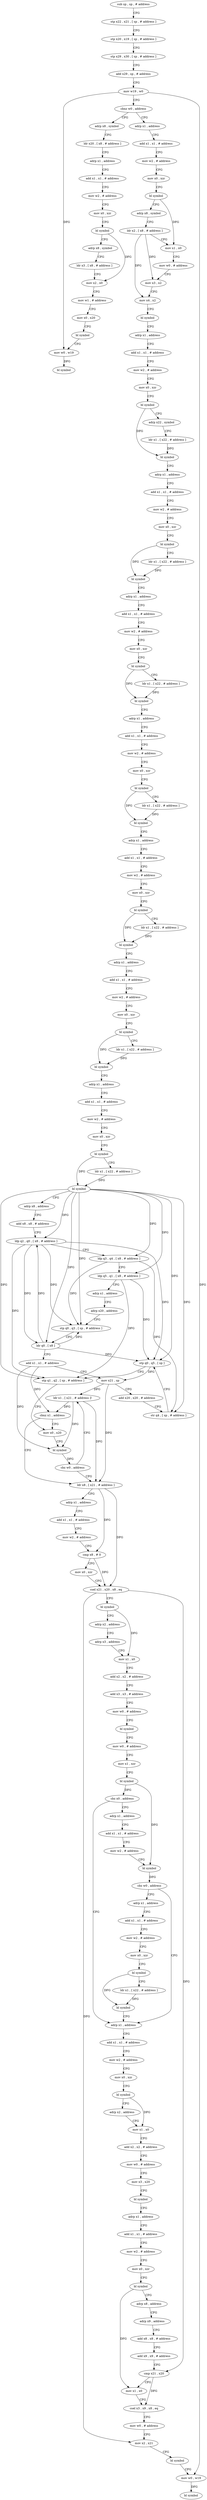 digraph "func" {
"4200364" [label = "sub sp , sp , # address" ]
"4200368" [label = "stp x22 , x21 , [ sp , # address ]" ]
"4200372" [label = "stp x20 , x19 , [ sp , # address ]" ]
"4200376" [label = "stp x29 , x30 , [ sp , # address ]" ]
"4200380" [label = "add x29 , sp , # address" ]
"4200384" [label = "mov w19 , w0" ]
"4200388" [label = "cbnz w0 , address" ]
"4200956" [label = "adrp x8 , symbol" ]
"4200392" [label = "adrp x1 , address" ]
"4200960" [label = "ldr x20 , [ x8 , # address ]" ]
"4200964" [label = "adrp x1 , address" ]
"4200968" [label = "add x1 , x1 , # address" ]
"4200972" [label = "mov w2 , # address" ]
"4200976" [label = "mov x0 , xzr" ]
"4200980" [label = "bl symbol" ]
"4200984" [label = "adrp x8 , symbol" ]
"4200988" [label = "ldr x3 , [ x8 , # address ]" ]
"4200992" [label = "mov x2 , x0" ]
"4200996" [label = "mov w1 , # address" ]
"4201000" [label = "mov x0 , x20" ]
"4201004" [label = "bl symbol" ]
"4201008" [label = "mov w0 , w19" ]
"4201012" [label = "bl symbol" ]
"4200396" [label = "add x1 , x1 , # address" ]
"4200400" [label = "mov w2 , # address" ]
"4200404" [label = "mov x0 , xzr" ]
"4200408" [label = "bl symbol" ]
"4200412" [label = "adrp x8 , symbol" ]
"4200416" [label = "ldr x2 , [ x8 , # address ]" ]
"4200420" [label = "mov x1 , x0" ]
"4200424" [label = "mov w0 , # address" ]
"4200428" [label = "mov x3 , x2" ]
"4200432" [label = "mov x4 , x2" ]
"4200436" [label = "bl symbol" ]
"4200440" [label = "adrp x1 , address" ]
"4200444" [label = "add x1 , x1 , # address" ]
"4200448" [label = "mov w2 , # address" ]
"4200452" [label = "mov x0 , xzr" ]
"4200456" [label = "bl symbol" ]
"4200460" [label = "adrp x22 , symbol" ]
"4200464" [label = "ldr x1 , [ x22 , # address ]" ]
"4200468" [label = "bl symbol" ]
"4200472" [label = "adrp x1 , address" ]
"4200476" [label = "add x1 , x1 , # address" ]
"4200480" [label = "mov w2 , # address" ]
"4200484" [label = "mov x0 , xzr" ]
"4200488" [label = "bl symbol" ]
"4200492" [label = "ldr x1 , [ x22 , # address ]" ]
"4200496" [label = "bl symbol" ]
"4200500" [label = "adrp x1 , address" ]
"4200504" [label = "add x1 , x1 , # address" ]
"4200508" [label = "mov w2 , # address" ]
"4200512" [label = "mov x0 , xzr" ]
"4200516" [label = "bl symbol" ]
"4200520" [label = "ldr x1 , [ x22 , # address ]" ]
"4200524" [label = "bl symbol" ]
"4200528" [label = "adrp x1 , address" ]
"4200532" [label = "add x1 , x1 , # address" ]
"4200536" [label = "mov w2 , # address" ]
"4200540" [label = "mov x0 , xzr" ]
"4200544" [label = "bl symbol" ]
"4200548" [label = "ldr x1 , [ x22 , # address ]" ]
"4200552" [label = "bl symbol" ]
"4200556" [label = "adrp x1 , address" ]
"4200560" [label = "add x1 , x1 , # address" ]
"4200564" [label = "mov w2 , # address" ]
"4200568" [label = "mov x0 , xzr" ]
"4200572" [label = "bl symbol" ]
"4200576" [label = "ldr x1 , [ x22 , # address ]" ]
"4200580" [label = "bl symbol" ]
"4200584" [label = "adrp x1 , address" ]
"4200588" [label = "add x1 , x1 , # address" ]
"4200592" [label = "mov w2 , # address" ]
"4200596" [label = "mov x0 , xzr" ]
"4200600" [label = "bl symbol" ]
"4200604" [label = "ldr x1 , [ x22 , # address ]" ]
"4200608" [label = "bl symbol" ]
"4200612" [label = "adrp x1 , address" ]
"4200616" [label = "add x1 , x1 , # address" ]
"4200620" [label = "mov w2 , # address" ]
"4200624" [label = "mov x0 , xzr" ]
"4200628" [label = "bl symbol" ]
"4200632" [label = "ldr x1 , [ x22 , # address ]" ]
"4200636" [label = "bl symbol" ]
"4200640" [label = "adrp x8 , address" ]
"4200644" [label = "add x8 , x8 , # address" ]
"4200648" [label = "ldp q2 , q0 , [ x8 , # address ]" ]
"4200652" [label = "ldp q3 , q4 , [ x8 , # address ]" ]
"4200656" [label = "ldp q5 , q1 , [ x8 , # address ]" ]
"4200660" [label = "adrp x1 , address" ]
"4200664" [label = "adrp x20 , address" ]
"4200668" [label = "stp q0 , q3 , [ sp , # address ]" ]
"4200672" [label = "ldr q0 , [ x8 ]" ]
"4200676" [label = "add x1 , x1 , # address" ]
"4200680" [label = "mov x21 , sp" ]
"4200684" [label = "add x20 , x20 , # address" ]
"4200688" [label = "str q4 , [ sp , # address ]" ]
"4200692" [label = "stp q0 , q5 , [ sp ]" ]
"4200696" [label = "stp q1 , q2 , [ sp , # address ]" ]
"4200700" [label = "mov x0 , x20" ]
"4200720" [label = "ldr x8 , [ x21 , # address ]" ]
"4200724" [label = "adrp x1 , address" ]
"4200728" [label = "add x1 , x1 , # address" ]
"4200732" [label = "mov w2 , # address" ]
"4200736" [label = "cmp x8 , # 0" ]
"4200740" [label = "mov x0 , xzr" ]
"4200744" [label = "csel x21 , x20 , x8 , eq" ]
"4200748" [label = "bl symbol" ]
"4200752" [label = "adrp x2 , address" ]
"4200756" [label = "adrp x3 , address" ]
"4200760" [label = "mov x1 , x0" ]
"4200764" [label = "add x2 , x2 , # address" ]
"4200768" [label = "add x3 , x3 , # address" ]
"4200772" [label = "mov w0 , # address" ]
"4200776" [label = "bl symbol" ]
"4200780" [label = "mov w0 , # address" ]
"4200784" [label = "mov x1 , xzr" ]
"4200788" [label = "bl symbol" ]
"4200792" [label = "cbz x0 , address" ]
"4200844" [label = "adrp x1 , address" ]
"4200796" [label = "adrp x1 , address" ]
"4200712" [label = "ldr x1 , [ x21 , # address ]!" ]
"4200716" [label = "cbnz x1 , address" ]
"4200848" [label = "add x1 , x1 , # address" ]
"4200852" [label = "mov w2 , # address" ]
"4200856" [label = "mov x0 , xzr" ]
"4200860" [label = "bl symbol" ]
"4200864" [label = "adrp x2 , address" ]
"4200868" [label = "mov x1 , x0" ]
"4200872" [label = "add x2 , x2 , # address" ]
"4200876" [label = "mov w0 , # address" ]
"4200880" [label = "mov x3 , x20" ]
"4200884" [label = "bl symbol" ]
"4200888" [label = "adrp x1 , address" ]
"4200892" [label = "add x1 , x1 , # address" ]
"4200896" [label = "mov w2 , # address" ]
"4200900" [label = "mov x0 , xzr" ]
"4200904" [label = "bl symbol" ]
"4200908" [label = "adrp x8 , address" ]
"4200912" [label = "adrp x9 , address" ]
"4200916" [label = "add x8 , x8 , # address" ]
"4200920" [label = "add x9 , x9 , # address" ]
"4200924" [label = "cmp x21 , x20" ]
"4200928" [label = "mov x1 , x0" ]
"4200932" [label = "csel x3 , x9 , x8 , eq" ]
"4200936" [label = "mov w0 , # address" ]
"4200940" [label = "mov x2 , x21" ]
"4200944" [label = "bl symbol" ]
"4200948" [label = "mov w0 , w19" ]
"4200952" [label = "bl symbol" ]
"4200800" [label = "add x1 , x1 , # address" ]
"4200804" [label = "mov w2 , # address" ]
"4200808" [label = "bl symbol" ]
"4200812" [label = "cbz w0 , address" ]
"4200816" [label = "adrp x1 , address" ]
"4200704" [label = "bl symbol" ]
"4200708" [label = "cbz w0 , address" ]
"4200820" [label = "add x1 , x1 , # address" ]
"4200824" [label = "mov w2 , # address" ]
"4200828" [label = "mov x0 , xzr" ]
"4200832" [label = "bl symbol" ]
"4200836" [label = "ldr x1 , [ x22 , # address ]" ]
"4200840" [label = "bl symbol" ]
"4200364" -> "4200368" [ label = "CFG" ]
"4200368" -> "4200372" [ label = "CFG" ]
"4200372" -> "4200376" [ label = "CFG" ]
"4200376" -> "4200380" [ label = "CFG" ]
"4200380" -> "4200384" [ label = "CFG" ]
"4200384" -> "4200388" [ label = "CFG" ]
"4200384" -> "4201008" [ label = "DFG" ]
"4200384" -> "4200948" [ label = "DFG" ]
"4200388" -> "4200956" [ label = "CFG" ]
"4200388" -> "4200392" [ label = "CFG" ]
"4200956" -> "4200960" [ label = "CFG" ]
"4200392" -> "4200396" [ label = "CFG" ]
"4200960" -> "4200964" [ label = "CFG" ]
"4200964" -> "4200968" [ label = "CFG" ]
"4200968" -> "4200972" [ label = "CFG" ]
"4200972" -> "4200976" [ label = "CFG" ]
"4200976" -> "4200980" [ label = "CFG" ]
"4200980" -> "4200984" [ label = "CFG" ]
"4200980" -> "4200992" [ label = "DFG" ]
"4200984" -> "4200988" [ label = "CFG" ]
"4200988" -> "4200992" [ label = "CFG" ]
"4200992" -> "4200996" [ label = "CFG" ]
"4200996" -> "4201000" [ label = "CFG" ]
"4201000" -> "4201004" [ label = "CFG" ]
"4201004" -> "4201008" [ label = "CFG" ]
"4201008" -> "4201012" [ label = "DFG" ]
"4200396" -> "4200400" [ label = "CFG" ]
"4200400" -> "4200404" [ label = "CFG" ]
"4200404" -> "4200408" [ label = "CFG" ]
"4200408" -> "4200412" [ label = "CFG" ]
"4200408" -> "4200420" [ label = "DFG" ]
"4200412" -> "4200416" [ label = "CFG" ]
"4200416" -> "4200420" [ label = "CFG" ]
"4200416" -> "4200428" [ label = "DFG" ]
"4200416" -> "4200432" [ label = "DFG" ]
"4200420" -> "4200424" [ label = "CFG" ]
"4200424" -> "4200428" [ label = "CFG" ]
"4200428" -> "4200432" [ label = "CFG" ]
"4200432" -> "4200436" [ label = "CFG" ]
"4200436" -> "4200440" [ label = "CFG" ]
"4200440" -> "4200444" [ label = "CFG" ]
"4200444" -> "4200448" [ label = "CFG" ]
"4200448" -> "4200452" [ label = "CFG" ]
"4200452" -> "4200456" [ label = "CFG" ]
"4200456" -> "4200460" [ label = "CFG" ]
"4200456" -> "4200468" [ label = "DFG" ]
"4200460" -> "4200464" [ label = "CFG" ]
"4200464" -> "4200468" [ label = "DFG" ]
"4200468" -> "4200472" [ label = "CFG" ]
"4200472" -> "4200476" [ label = "CFG" ]
"4200476" -> "4200480" [ label = "CFG" ]
"4200480" -> "4200484" [ label = "CFG" ]
"4200484" -> "4200488" [ label = "CFG" ]
"4200488" -> "4200492" [ label = "CFG" ]
"4200488" -> "4200496" [ label = "DFG" ]
"4200492" -> "4200496" [ label = "DFG" ]
"4200496" -> "4200500" [ label = "CFG" ]
"4200500" -> "4200504" [ label = "CFG" ]
"4200504" -> "4200508" [ label = "CFG" ]
"4200508" -> "4200512" [ label = "CFG" ]
"4200512" -> "4200516" [ label = "CFG" ]
"4200516" -> "4200520" [ label = "CFG" ]
"4200516" -> "4200524" [ label = "DFG" ]
"4200520" -> "4200524" [ label = "DFG" ]
"4200524" -> "4200528" [ label = "CFG" ]
"4200528" -> "4200532" [ label = "CFG" ]
"4200532" -> "4200536" [ label = "CFG" ]
"4200536" -> "4200540" [ label = "CFG" ]
"4200540" -> "4200544" [ label = "CFG" ]
"4200544" -> "4200548" [ label = "CFG" ]
"4200544" -> "4200552" [ label = "DFG" ]
"4200548" -> "4200552" [ label = "DFG" ]
"4200552" -> "4200556" [ label = "CFG" ]
"4200556" -> "4200560" [ label = "CFG" ]
"4200560" -> "4200564" [ label = "CFG" ]
"4200564" -> "4200568" [ label = "CFG" ]
"4200568" -> "4200572" [ label = "CFG" ]
"4200572" -> "4200576" [ label = "CFG" ]
"4200572" -> "4200580" [ label = "DFG" ]
"4200576" -> "4200580" [ label = "DFG" ]
"4200580" -> "4200584" [ label = "CFG" ]
"4200584" -> "4200588" [ label = "CFG" ]
"4200588" -> "4200592" [ label = "CFG" ]
"4200592" -> "4200596" [ label = "CFG" ]
"4200596" -> "4200600" [ label = "CFG" ]
"4200600" -> "4200604" [ label = "CFG" ]
"4200600" -> "4200608" [ label = "DFG" ]
"4200604" -> "4200608" [ label = "DFG" ]
"4200608" -> "4200612" [ label = "CFG" ]
"4200612" -> "4200616" [ label = "CFG" ]
"4200616" -> "4200620" [ label = "CFG" ]
"4200620" -> "4200624" [ label = "CFG" ]
"4200624" -> "4200628" [ label = "CFG" ]
"4200628" -> "4200632" [ label = "CFG" ]
"4200628" -> "4200636" [ label = "DFG" ]
"4200632" -> "4200636" [ label = "DFG" ]
"4200636" -> "4200640" [ label = "CFG" ]
"4200636" -> "4200648" [ label = "DFG" ]
"4200636" -> "4200668" [ label = "DFG" ]
"4200636" -> "4200672" [ label = "DFG" ]
"4200636" -> "4200692" [ label = "DFG" ]
"4200636" -> "4200656" [ label = "DFG" ]
"4200636" -> "4200696" [ label = "DFG" ]
"4200636" -> "4200652" [ label = "DFG" ]
"4200636" -> "4200688" [ label = "DFG" ]
"4200640" -> "4200644" [ label = "CFG" ]
"4200644" -> "4200648" [ label = "CFG" ]
"4200648" -> "4200652" [ label = "CFG" ]
"4200648" -> "4200668" [ label = "DFG" ]
"4200648" -> "4200672" [ label = "DFG" ]
"4200648" -> "4200692" [ label = "DFG" ]
"4200648" -> "4200696" [ label = "DFG" ]
"4200652" -> "4200656" [ label = "CFG" ]
"4200652" -> "4200668" [ label = "DFG" ]
"4200652" -> "4200688" [ label = "DFG" ]
"4200656" -> "4200660" [ label = "CFG" ]
"4200656" -> "4200692" [ label = "DFG" ]
"4200656" -> "4200696" [ label = "DFG" ]
"4200660" -> "4200664" [ label = "CFG" ]
"4200664" -> "4200668" [ label = "CFG" ]
"4200668" -> "4200672" [ label = "CFG" ]
"4200672" -> "4200676" [ label = "CFG" ]
"4200672" -> "4200648" [ label = "DFG" ]
"4200672" -> "4200668" [ label = "DFG" ]
"4200672" -> "4200692" [ label = "DFG" ]
"4200676" -> "4200680" [ label = "CFG" ]
"4200676" -> "4200704" [ label = "DFG" ]
"4200676" -> "4200716" [ label = "DFG" ]
"4200680" -> "4200684" [ label = "CFG" ]
"4200680" -> "4200720" [ label = "DFG" ]
"4200680" -> "4200712" [ label = "DFG" ]
"4200684" -> "4200688" [ label = "CFG" ]
"4200688" -> "4200692" [ label = "CFG" ]
"4200692" -> "4200696" [ label = "CFG" ]
"4200692" -> "4200680" [ label = "DFG" ]
"4200696" -> "4200700" [ label = "CFG" ]
"4200700" -> "4200704" [ label = "CFG" ]
"4200720" -> "4200724" [ label = "CFG" ]
"4200720" -> "4200736" [ label = "DFG" ]
"4200720" -> "4200744" [ label = "DFG" ]
"4200724" -> "4200728" [ label = "CFG" ]
"4200728" -> "4200732" [ label = "CFG" ]
"4200732" -> "4200736" [ label = "CFG" ]
"4200736" -> "4200740" [ label = "CFG" ]
"4200736" -> "4200744" [ label = "DFG" ]
"4200740" -> "4200744" [ label = "CFG" ]
"4200744" -> "4200748" [ label = "CFG" ]
"4200744" -> "4200924" [ label = "DFG" ]
"4200744" -> "4200940" [ label = "DFG" ]
"4200748" -> "4200752" [ label = "CFG" ]
"4200748" -> "4200760" [ label = "DFG" ]
"4200752" -> "4200756" [ label = "CFG" ]
"4200756" -> "4200760" [ label = "CFG" ]
"4200760" -> "4200764" [ label = "CFG" ]
"4200764" -> "4200768" [ label = "CFG" ]
"4200768" -> "4200772" [ label = "CFG" ]
"4200772" -> "4200776" [ label = "CFG" ]
"4200776" -> "4200780" [ label = "CFG" ]
"4200780" -> "4200784" [ label = "CFG" ]
"4200784" -> "4200788" [ label = "CFG" ]
"4200788" -> "4200792" [ label = "DFG" ]
"4200788" -> "4200808" [ label = "DFG" ]
"4200792" -> "4200844" [ label = "CFG" ]
"4200792" -> "4200796" [ label = "CFG" ]
"4200844" -> "4200848" [ label = "CFG" ]
"4200796" -> "4200800" [ label = "CFG" ]
"4200712" -> "4200716" [ label = "DFG" ]
"4200712" -> "4200704" [ label = "DFG" ]
"4200712" -> "4200720" [ label = "DFG" ]
"4200716" -> "4200700" [ label = "CFG" ]
"4200716" -> "4200720" [ label = "CFG" ]
"4200848" -> "4200852" [ label = "CFG" ]
"4200852" -> "4200856" [ label = "CFG" ]
"4200856" -> "4200860" [ label = "CFG" ]
"4200860" -> "4200864" [ label = "CFG" ]
"4200860" -> "4200868" [ label = "DFG" ]
"4200864" -> "4200868" [ label = "CFG" ]
"4200868" -> "4200872" [ label = "CFG" ]
"4200872" -> "4200876" [ label = "CFG" ]
"4200876" -> "4200880" [ label = "CFG" ]
"4200880" -> "4200884" [ label = "CFG" ]
"4200884" -> "4200888" [ label = "CFG" ]
"4200888" -> "4200892" [ label = "CFG" ]
"4200892" -> "4200896" [ label = "CFG" ]
"4200896" -> "4200900" [ label = "CFG" ]
"4200900" -> "4200904" [ label = "CFG" ]
"4200904" -> "4200908" [ label = "CFG" ]
"4200904" -> "4200928" [ label = "DFG" ]
"4200908" -> "4200912" [ label = "CFG" ]
"4200912" -> "4200916" [ label = "CFG" ]
"4200916" -> "4200920" [ label = "CFG" ]
"4200920" -> "4200924" [ label = "CFG" ]
"4200924" -> "4200928" [ label = "CFG" ]
"4200924" -> "4200932" [ label = "DFG" ]
"4200928" -> "4200932" [ label = "CFG" ]
"4200932" -> "4200936" [ label = "CFG" ]
"4200936" -> "4200940" [ label = "CFG" ]
"4200940" -> "4200944" [ label = "CFG" ]
"4200944" -> "4200948" [ label = "CFG" ]
"4200948" -> "4200952" [ label = "DFG" ]
"4200800" -> "4200804" [ label = "CFG" ]
"4200804" -> "4200808" [ label = "CFG" ]
"4200808" -> "4200812" [ label = "DFG" ]
"4200812" -> "4200844" [ label = "CFG" ]
"4200812" -> "4200816" [ label = "CFG" ]
"4200816" -> "4200820" [ label = "CFG" ]
"4200704" -> "4200708" [ label = "DFG" ]
"4200708" -> "4200720" [ label = "CFG" ]
"4200708" -> "4200712" [ label = "CFG" ]
"4200820" -> "4200824" [ label = "CFG" ]
"4200824" -> "4200828" [ label = "CFG" ]
"4200828" -> "4200832" [ label = "CFG" ]
"4200832" -> "4200836" [ label = "CFG" ]
"4200832" -> "4200840" [ label = "DFG" ]
"4200836" -> "4200840" [ label = "DFG" ]
"4200840" -> "4200844" [ label = "CFG" ]
}
